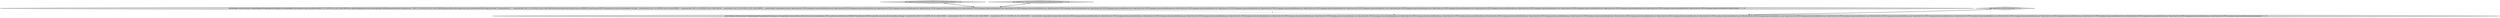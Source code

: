 digraph {
4 [style = filled, label = "JoinTestHelper.verifyCursors(new HashJoinSegmentStorageAdapter(factSegment.asStorageAdapter(),ImmutableList.of(factToCountryOnIsoCode(JoinType.LEFT))).makeCursors(null,Intervals.ETERNITY,VirtualColumns.EMPTY,Granularities.ALL,false,null),ImmutableList.of(\"page\",\"countryIsoCode\",FACT_TO_COUNTRY_ON_ISO_CODE_PREFIX + \"countryIsoCode\",FACT_TO_COUNTRY_ON_ISO_CODE_PREFIX + \"countryName\",FACT_TO_COUNTRY_ON_ISO_CODE_PREFIX + \"countryNumber\"),ImmutableList.of(new Object((((edu.fdu.CPPDG.tinypdg.pe.ExpressionInfo@8aab92,new Object((((edu.fdu.CPPDG.tinypdg.pe.ExpressionInfo@8aab9a,new Object((((edu.fdu.CPPDG.tinypdg.pe.ExpressionInfo@8aaba2,new Object((((edu.fdu.CPPDG.tinypdg.pe.ExpressionInfo@8aabaa,new Object((((edu.fdu.CPPDG.tinypdg.pe.ExpressionInfo@8aabb2,new Object((((edu.fdu.CPPDG.tinypdg.pe.ExpressionInfo@8aabba,new Object((((edu.fdu.CPPDG.tinypdg.pe.ExpressionInfo@8aabc2,new Object((((edu.fdu.CPPDG.tinypdg.pe.ExpressionInfo@8aabca,new Object((((edu.fdu.CPPDG.tinypdg.pe.ExpressionInfo@8aabd2,new Object((((edu.fdu.CPPDG.tinypdg.pe.ExpressionInfo@8aabda,new Object((((edu.fdu.CPPDG.tinypdg.pe.ExpressionInfo@8aabe2,new Object((((edu.fdu.CPPDG.tinypdg.pe.ExpressionInfo@8aabea,new Object((((edu.fdu.CPPDG.tinypdg.pe.ExpressionInfo@8aabf2,new Object((((edu.fdu.CPPDG.tinypdg.pe.ExpressionInfo@8aabfa,new Object((((edu.fdu.CPPDG.tinypdg.pe.ExpressionInfo@8aac02,new Object((((edu.fdu.CPPDG.tinypdg.pe.ExpressionInfo@8aac0a,new Object((((edu.fdu.CPPDG.tinypdg.pe.ExpressionInfo@8aac12,new Object((((edu.fdu.CPPDG.tinypdg.pe.ExpressionInfo@8aac1a,new Object((((edu.fdu.CPPDG.tinypdg.pe.ExpressionInfo@8aac22,new Object((((edu.fdu.CPPDG.tinypdg.pe.ExpressionInfo@8aac2a,new Object((((edu.fdu.CPPDG.tinypdg.pe.ExpressionInfo@8aac32,new Object((((edu.fdu.CPPDG.tinypdg.pe.ExpressionInfo@8aac3a,new Object((((edu.fdu.CPPDG.tinypdg.pe.ExpressionInfo@8aac42,new Object((((edu.fdu.CPPDG.tinypdg.pe.ExpressionInfo@8aac4a,new Object((((edu.fdu.CPPDG.tinypdg.pe.ExpressionInfo@8aac52,new Object((((edu.fdu.CPPDG.tinypdg.pe.ExpressionInfo@8aac5a,new Object((((edu.fdu.CPPDG.tinypdg.pe.ExpressionInfo@8aac62,new Object((((edu.fdu.CPPDG.tinypdg.pe.ExpressionInfo@8aac6a))@@@3@@@['0', '0', '1']", fillcolor = lightgray, shape = ellipse image = "AAA0AAABBB3BBB"];
1 [style = filled, label = "JoinTestHelper.verifyCursors(new HashJoinSegmentStorageAdapter(factSegment.asStorageAdapter(),ImmutableList.of(new JoinableClause(FACT_TO_COUNTRY_ON_ISO_CODE_PREFIX,new IndexedTableJoinable(countriesTable),JoinType.INNER,JoinConditionAnalysis.forExpression(\"1\",FACT_TO_COUNTRY_ON_ISO_CODE_PREFIX,ExprMacroTable.nil())))).makeCursors(new ExpressionDimFilter(StringUtils.format(\"\"%scountryIsoCode\" == countryIsoCode\",FACT_TO_COUNTRY_ON_ISO_CODE_PREFIX),ExprMacroTable.nil()).toFilter(),Intervals.ETERNITY,VirtualColumns.EMPTY,Granularities.ALL,false,null),ImmutableList.of(\"page\",\"countryIsoCode\",FACT_TO_COUNTRY_ON_ISO_CODE_PREFIX + \"countryIsoCode\",FACT_TO_COUNTRY_ON_ISO_CODE_PREFIX + \"countryName\",FACT_TO_COUNTRY_ON_ISO_CODE_PREFIX + \"countryNumber\"),ImmutableList.of(new Object((((edu.fdu.CPPDG.tinypdg.pe.ExpressionInfo@8aaaab,new Object((((edu.fdu.CPPDG.tinypdg.pe.ExpressionInfo@8aaab3,new Object((((edu.fdu.CPPDG.tinypdg.pe.ExpressionInfo@8aaabb,new Object((((edu.fdu.CPPDG.tinypdg.pe.ExpressionInfo@8aaac3,new Object((((edu.fdu.CPPDG.tinypdg.pe.ExpressionInfo@8aaacb,new Object((((edu.fdu.CPPDG.tinypdg.pe.ExpressionInfo@8aaad3,new Object((((edu.fdu.CPPDG.tinypdg.pe.ExpressionInfo@8aaadb,new Object((((edu.fdu.CPPDG.tinypdg.pe.ExpressionInfo@8aaae3,new Object((((edu.fdu.CPPDG.tinypdg.pe.ExpressionInfo@8aaaeb,new Object((((edu.fdu.CPPDG.tinypdg.pe.ExpressionInfo@8aaaf3,new Object((((edu.fdu.CPPDG.tinypdg.pe.ExpressionInfo@8aaafb,new Object((((edu.fdu.CPPDG.tinypdg.pe.ExpressionInfo@8aab03,new Object((((edu.fdu.CPPDG.tinypdg.pe.ExpressionInfo@8aab0b,new Object((((edu.fdu.CPPDG.tinypdg.pe.ExpressionInfo@8aab13,new Object((((edu.fdu.CPPDG.tinypdg.pe.ExpressionInfo@8aab1b,new Object((((edu.fdu.CPPDG.tinypdg.pe.ExpressionInfo@8aab23,new Object((((edu.fdu.CPPDG.tinypdg.pe.ExpressionInfo@8aab2b,new Object((((edu.fdu.CPPDG.tinypdg.pe.ExpressionInfo@8aab33,new Object((((edu.fdu.CPPDG.tinypdg.pe.ExpressionInfo@8aab3b,new Object((((edu.fdu.CPPDG.tinypdg.pe.ExpressionInfo@8aab43,new Object((((edu.fdu.CPPDG.tinypdg.pe.ExpressionInfo@8aab4b,new Object((((edu.fdu.CPPDG.tinypdg.pe.ExpressionInfo@8aab53))@@@3@@@['1', '1', '0']", fillcolor = lightgray, shape = ellipse image = "AAA0AAABBB1BBB"];
2 [style = filled, label = "test_makeCursors_factToCountryInnerWithFilterInsteadOfRealJoinCondition['0', '1', '0']", fillcolor = lightgray, shape = diamond image = "AAA0AAABBB2BBB"];
3 [style = filled, label = "test_makeCursors_factToCountryLeft['0', '0', '1']", fillcolor = lightgray, shape = diamond image = "AAA0AAABBB3BBB"];
0 [style = filled, label = "test_makeCursors_factToCountryInnerWithFilterInsteadOfRealJoinCondition['1', '0', '0']", fillcolor = lightgray, shape = diamond image = "AAA0AAABBB1BBB"];
1->4 [style = dashed, label="0"];
3->4 [style = bold, label=""];
0->1 [style = bold, label=""];
2->1 [style = bold, label=""];
}
